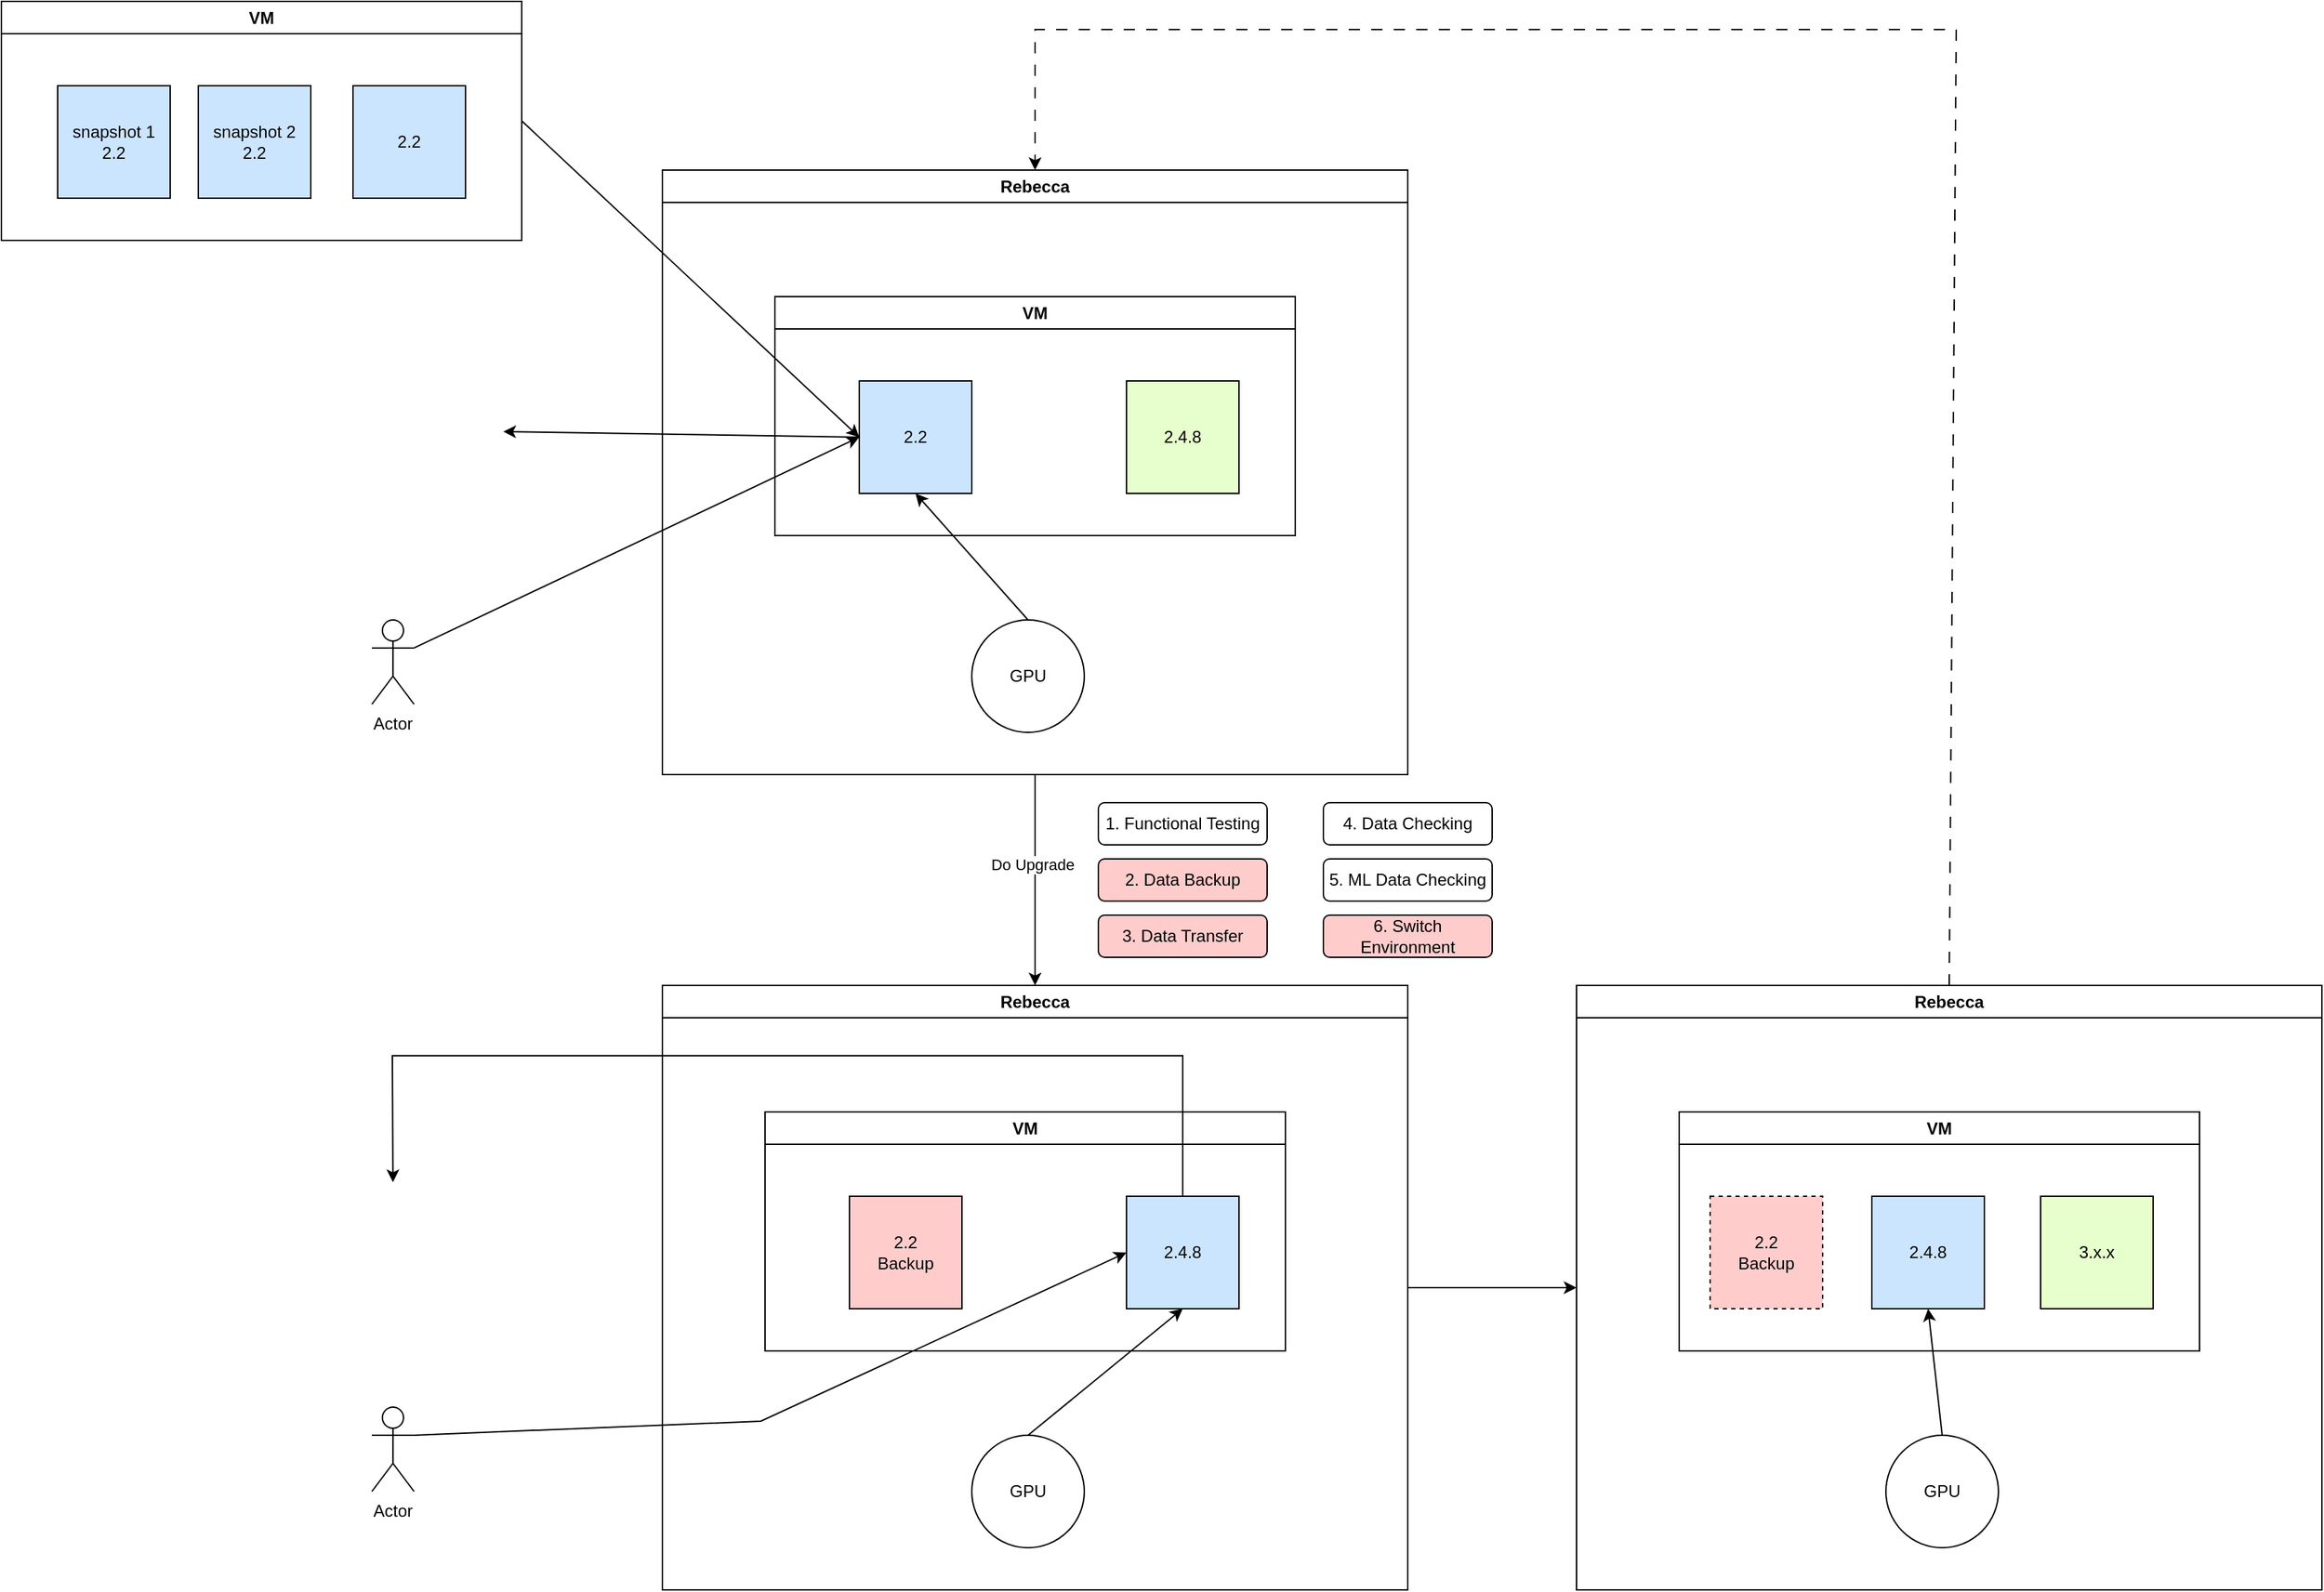 <mxfile version="21.3.5" type="github">
  <diagram name="Page-1" id="Uf6m5s5soV7Gj-OxLGIB">
    <mxGraphModel dx="2286" dy="847" grid="1" gridSize="10" guides="1" tooltips="1" connect="1" arrows="1" fold="1" page="1" pageScale="1" pageWidth="850" pageHeight="1100" math="0" shadow="0">
      <root>
        <mxCell id="0" />
        <mxCell id="1" parent="0" />
        <mxCell id="lHTlmMKO7MYDzkG5uPYg-1" value="2.2" style="whiteSpace=wrap;html=1;aspect=fixed;fillColor=#CCE5FF;" vertex="1" parent="1">
          <mxGeometry x="380" y="330" width="80" height="80" as="geometry" />
        </mxCell>
        <mxCell id="lHTlmMKO7MYDzkG5uPYg-4" value="VM" style="swimlane;whiteSpace=wrap;html=1;" vertex="1" parent="1">
          <mxGeometry x="320" y="270" width="370" height="170" as="geometry" />
        </mxCell>
        <mxCell id="lHTlmMKO7MYDzkG5uPYg-5" value="Rebecca" style="swimlane;whiteSpace=wrap;html=1;" vertex="1" parent="1">
          <mxGeometry x="240" y="180" width="530" height="430" as="geometry" />
        </mxCell>
        <mxCell id="lHTlmMKO7MYDzkG5uPYg-6" value="GPU" style="ellipse;whiteSpace=wrap;html=1;aspect=fixed;" vertex="1" parent="lHTlmMKO7MYDzkG5uPYg-5">
          <mxGeometry x="220" y="320" width="80" height="80" as="geometry" />
        </mxCell>
        <mxCell id="lHTlmMKO7MYDzkG5uPYg-2" value="2.4.8" style="whiteSpace=wrap;html=1;aspect=fixed;fillColor=#E6FFCC;" vertex="1" parent="lHTlmMKO7MYDzkG5uPYg-5">
          <mxGeometry x="330" y="150" width="80" height="80" as="geometry" />
        </mxCell>
        <mxCell id="lHTlmMKO7MYDzkG5uPYg-7" value="" style="endArrow=classic;html=1;rounded=0;exitX=0.5;exitY=0;exitDx=0;exitDy=0;entryX=0.5;entryY=1;entryDx=0;entryDy=0;" edge="1" parent="1" source="lHTlmMKO7MYDzkG5uPYg-6" target="lHTlmMKO7MYDzkG5uPYg-1">
          <mxGeometry width="50" height="50" relative="1" as="geometry">
            <mxPoint x="400" y="400" as="sourcePoint" />
            <mxPoint x="450" y="350" as="targetPoint" />
          </mxGeometry>
        </mxCell>
        <mxCell id="lHTlmMKO7MYDzkG5uPYg-13" value="" style="shape=image;verticalLabelPosition=bottom;labelBackgroundColor=default;verticalAlign=top;aspect=fixed;imageAspect=0;image=https://www.clipartmax.com/png/middle/195-1955765_amazon-web-services-s3-aws-amazon-web-services.png;" vertex="1" parent="1">
          <mxGeometry x="-10" y="330" width="136.83" height="72" as="geometry" />
        </mxCell>
        <mxCell id="lHTlmMKO7MYDzkG5uPYg-14" value="" style="endArrow=classic;html=1;rounded=0;exitX=0;exitY=0.5;exitDx=0;exitDy=0;entryX=1;entryY=0.5;entryDx=0;entryDy=0;" edge="1" parent="1" source="lHTlmMKO7MYDzkG5uPYg-1" target="lHTlmMKO7MYDzkG5uPYg-13">
          <mxGeometry width="50" height="50" relative="1" as="geometry">
            <mxPoint x="510" y="280" as="sourcePoint" />
            <mxPoint x="560" y="230" as="targetPoint" />
          </mxGeometry>
        </mxCell>
        <mxCell id="lHTlmMKO7MYDzkG5uPYg-21" value="2.2&lt;br&gt;Backup" style="whiteSpace=wrap;html=1;aspect=fixed;fillColor=#FFCCCC;" vertex="1" parent="1">
          <mxGeometry x="373" y="910" width="80" height="80" as="geometry" />
        </mxCell>
        <mxCell id="lHTlmMKO7MYDzkG5uPYg-22" value="VM" style="swimlane;whiteSpace=wrap;html=1;" vertex="1" parent="1">
          <mxGeometry x="313" y="850" width="370" height="170" as="geometry" />
        </mxCell>
        <mxCell id="lHTlmMKO7MYDzkG5uPYg-23" value="Rebecca" style="swimlane;whiteSpace=wrap;html=1;" vertex="1" parent="1">
          <mxGeometry x="240" y="760" width="530" height="430" as="geometry" />
        </mxCell>
        <mxCell id="lHTlmMKO7MYDzkG5uPYg-24" value="GPU" style="ellipse;whiteSpace=wrap;html=1;aspect=fixed;" vertex="1" parent="lHTlmMKO7MYDzkG5uPYg-23">
          <mxGeometry x="220" y="320" width="80" height="80" as="geometry" />
        </mxCell>
        <mxCell id="lHTlmMKO7MYDzkG5uPYg-25" value="2.4.8" style="whiteSpace=wrap;html=1;aspect=fixed;fillColor=#CCE5FF;" vertex="1" parent="lHTlmMKO7MYDzkG5uPYg-23">
          <mxGeometry x="330" y="150" width="80" height="80" as="geometry" />
        </mxCell>
        <mxCell id="lHTlmMKO7MYDzkG5uPYg-26" value="" style="endArrow=classic;html=1;rounded=0;exitX=0.5;exitY=0;exitDx=0;exitDy=0;entryX=0.5;entryY=1;entryDx=0;entryDy=0;" edge="1" parent="lHTlmMKO7MYDzkG5uPYg-23" source="lHTlmMKO7MYDzkG5uPYg-24" target="lHTlmMKO7MYDzkG5uPYg-25">
          <mxGeometry width="50" height="50" relative="1" as="geometry">
            <mxPoint x="153" y="220" as="sourcePoint" />
            <mxPoint x="203" y="170" as="targetPoint" />
          </mxGeometry>
        </mxCell>
        <mxCell id="lHTlmMKO7MYDzkG5uPYg-28" value="" style="shape=image;verticalLabelPosition=bottom;labelBackgroundColor=default;verticalAlign=top;aspect=fixed;imageAspect=0;image=https://www.clipartmax.com/png/middle/195-1955765_amazon-web-services-s3-aws-amazon-web-services.png;" vertex="1" parent="1">
          <mxGeometry x="-20" y="900" width="136.83" height="72" as="geometry" />
        </mxCell>
        <mxCell id="lHTlmMKO7MYDzkG5uPYg-29" value="" style="endArrow=classic;html=1;rounded=0;exitX=0.5;exitY=1;exitDx=0;exitDy=0;entryX=0.5;entryY=0;entryDx=0;entryDy=0;" edge="1" parent="1" source="lHTlmMKO7MYDzkG5uPYg-5" target="lHTlmMKO7MYDzkG5uPYg-23">
          <mxGeometry width="50" height="50" relative="1" as="geometry">
            <mxPoint x="510" y="700" as="sourcePoint" />
            <mxPoint x="560" y="650" as="targetPoint" />
          </mxGeometry>
        </mxCell>
        <mxCell id="lHTlmMKO7MYDzkG5uPYg-30" value="Do Upgrade" style="edgeLabel;html=1;align=center;verticalAlign=middle;resizable=0;points=[];" vertex="1" connectable="0" parent="lHTlmMKO7MYDzkG5uPYg-29">
          <mxGeometry x="-0.151" y="-2" relative="1" as="geometry">
            <mxPoint as="offset" />
          </mxGeometry>
        </mxCell>
        <mxCell id="lHTlmMKO7MYDzkG5uPYg-32" value="" style="endArrow=classic;html=1;rounded=0;exitX=0.5;exitY=0;exitDx=0;exitDy=0;entryX=0.5;entryY=0;entryDx=0;entryDy=0;" edge="1" parent="1" source="lHTlmMKO7MYDzkG5uPYg-25" target="lHTlmMKO7MYDzkG5uPYg-28">
          <mxGeometry width="50" height="50" relative="1" as="geometry">
            <mxPoint x="130" y="950" as="sourcePoint" />
            <mxPoint x="117" y="930" as="targetPoint" />
            <Array as="points">
              <mxPoint x="610" y="810" />
              <mxPoint x="48" y="810" />
            </Array>
          </mxGeometry>
        </mxCell>
        <mxCell id="lHTlmMKO7MYDzkG5uPYg-43" value="VM" style="swimlane;whiteSpace=wrap;html=1;" vertex="1" parent="1">
          <mxGeometry x="963" y="850" width="370" height="170" as="geometry" />
        </mxCell>
        <mxCell id="lHTlmMKO7MYDzkG5uPYg-44" value="Rebecca" style="swimlane;whiteSpace=wrap;html=1;" vertex="1" parent="1">
          <mxGeometry x="890" y="760" width="530" height="430" as="geometry" />
        </mxCell>
        <mxCell id="lHTlmMKO7MYDzkG5uPYg-45" value="GPU" style="ellipse;whiteSpace=wrap;html=1;aspect=fixed;" vertex="1" parent="lHTlmMKO7MYDzkG5uPYg-44">
          <mxGeometry x="220" y="320" width="80" height="80" as="geometry" />
        </mxCell>
        <mxCell id="lHTlmMKO7MYDzkG5uPYg-46" value="2.4.8" style="whiteSpace=wrap;html=1;aspect=fixed;fillColor=#CCE5FF;" vertex="1" parent="lHTlmMKO7MYDzkG5uPYg-44">
          <mxGeometry x="210" y="150" width="80" height="80" as="geometry" />
        </mxCell>
        <mxCell id="lHTlmMKO7MYDzkG5uPYg-47" value="" style="endArrow=classic;html=1;rounded=0;exitX=0.5;exitY=0;exitDx=0;exitDy=0;entryX=0.5;entryY=1;entryDx=0;entryDy=0;" edge="1" parent="lHTlmMKO7MYDzkG5uPYg-44" source="lHTlmMKO7MYDzkG5uPYg-45" target="lHTlmMKO7MYDzkG5uPYg-46">
          <mxGeometry width="50" height="50" relative="1" as="geometry">
            <mxPoint x="153" y="220" as="sourcePoint" />
            <mxPoint x="203" y="170" as="targetPoint" />
          </mxGeometry>
        </mxCell>
        <mxCell id="lHTlmMKO7MYDzkG5uPYg-42" value="2.2&lt;br&gt;Backup" style="whiteSpace=wrap;html=1;aspect=fixed;fillColor=#FFCCCC;dashed=1;" vertex="1" parent="lHTlmMKO7MYDzkG5uPYg-44">
          <mxGeometry x="95" y="150" width="80" height="80" as="geometry" />
        </mxCell>
        <mxCell id="lHTlmMKO7MYDzkG5uPYg-49" value="3.x.x" style="whiteSpace=wrap;html=1;aspect=fixed;fillColor=#E6FFCC;" vertex="1" parent="lHTlmMKO7MYDzkG5uPYg-44">
          <mxGeometry x="330" y="150" width="80" height="80" as="geometry" />
        </mxCell>
        <mxCell id="lHTlmMKO7MYDzkG5uPYg-50" value="" style="endArrow=classic;html=1;rounded=0;exitX=1;exitY=0.5;exitDx=0;exitDy=0;entryX=0;entryY=0.5;entryDx=0;entryDy=0;" edge="1" parent="1" source="lHTlmMKO7MYDzkG5uPYg-23" target="lHTlmMKO7MYDzkG5uPYg-44">
          <mxGeometry width="50" height="50" relative="1" as="geometry">
            <mxPoint x="920" y="900" as="sourcePoint" />
            <mxPoint x="970" y="850" as="targetPoint" />
          </mxGeometry>
        </mxCell>
        <mxCell id="lHTlmMKO7MYDzkG5uPYg-52" value="" style="endArrow=classic;html=1;rounded=0;exitX=0.5;exitY=0;exitDx=0;exitDy=0;entryX=0.5;entryY=0;entryDx=0;entryDy=0;dashed=1;dashPattern=8 8;" edge="1" parent="1" source="lHTlmMKO7MYDzkG5uPYg-44" target="lHTlmMKO7MYDzkG5uPYg-5">
          <mxGeometry width="50" height="50" relative="1" as="geometry">
            <mxPoint x="920" y="640" as="sourcePoint" />
            <mxPoint x="690" y="10" as="targetPoint" />
            <Array as="points">
              <mxPoint x="1160" y="80" />
              <mxPoint x="505" y="80" />
            </Array>
          </mxGeometry>
        </mxCell>
        <mxCell id="lHTlmMKO7MYDzkG5uPYg-55" value="VM" style="swimlane;whiteSpace=wrap;html=1;" vertex="1" parent="1">
          <mxGeometry x="-230" y="60" width="370" height="170" as="geometry" />
        </mxCell>
        <mxCell id="lHTlmMKO7MYDzkG5uPYg-56" value="snapshot 2&lt;br&gt;2.2" style="whiteSpace=wrap;html=1;aspect=fixed;fillColor=#CCE5FF;" vertex="1" parent="lHTlmMKO7MYDzkG5uPYg-55">
          <mxGeometry x="140" y="60" width="80" height="80" as="geometry" />
        </mxCell>
        <mxCell id="lHTlmMKO7MYDzkG5uPYg-57" value="2.2" style="whiteSpace=wrap;html=1;aspect=fixed;fillColor=#CCE5FF;" vertex="1" parent="lHTlmMKO7MYDzkG5uPYg-55">
          <mxGeometry x="250" y="60" width="80" height="80" as="geometry" />
        </mxCell>
        <mxCell id="lHTlmMKO7MYDzkG5uPYg-54" value="snapshot 1&lt;br&gt;2.2" style="whiteSpace=wrap;html=1;aspect=fixed;fillColor=#CCE5FF;" vertex="1" parent="lHTlmMKO7MYDzkG5uPYg-55">
          <mxGeometry x="40" y="60" width="80" height="80" as="geometry" />
        </mxCell>
        <mxCell id="lHTlmMKO7MYDzkG5uPYg-58" value="" style="endArrow=classic;html=1;rounded=0;entryX=0;entryY=0.5;entryDx=0;entryDy=0;exitX=1;exitY=0.5;exitDx=0;exitDy=0;" edge="1" parent="1" source="lHTlmMKO7MYDzkG5uPYg-55" target="lHTlmMKO7MYDzkG5uPYg-1">
          <mxGeometry width="50" height="50" relative="1" as="geometry">
            <mxPoint x="60" y="140" as="sourcePoint" />
            <mxPoint x="660" y="380" as="targetPoint" />
          </mxGeometry>
        </mxCell>
        <mxCell id="lHTlmMKO7MYDzkG5uPYg-60" value="Actor" style="shape=umlActor;verticalLabelPosition=bottom;verticalAlign=top;html=1;outlineConnect=0;" vertex="1" parent="1">
          <mxGeometry x="33.42" y="500" width="30" height="60" as="geometry" />
        </mxCell>
        <mxCell id="lHTlmMKO7MYDzkG5uPYg-62" value="" style="endArrow=classic;html=1;rounded=0;exitX=1;exitY=0.333;exitDx=0;exitDy=0;exitPerimeter=0;entryX=0;entryY=0.5;entryDx=0;entryDy=0;" edge="1" parent="1" source="lHTlmMKO7MYDzkG5uPYg-60" target="lHTlmMKO7MYDzkG5uPYg-1">
          <mxGeometry width="50" height="50" relative="1" as="geometry">
            <mxPoint x="720" y="590" as="sourcePoint" />
            <mxPoint x="770" y="540" as="targetPoint" />
          </mxGeometry>
        </mxCell>
        <mxCell id="lHTlmMKO7MYDzkG5uPYg-63" value="Actor" style="shape=umlActor;verticalLabelPosition=bottom;verticalAlign=top;html=1;outlineConnect=0;" vertex="1" parent="1">
          <mxGeometry x="33.42" y="1060" width="30" height="60" as="geometry" />
        </mxCell>
        <mxCell id="lHTlmMKO7MYDzkG5uPYg-64" value="" style="endArrow=classic;html=1;rounded=0;exitX=1;exitY=0.333;exitDx=0;exitDy=0;exitPerimeter=0;entryX=0;entryY=0.5;entryDx=0;entryDy=0;" edge="1" parent="1" source="lHTlmMKO7MYDzkG5uPYg-63" target="lHTlmMKO7MYDzkG5uPYg-25">
          <mxGeometry width="50" height="50" relative="1" as="geometry">
            <mxPoint x="720" y="1150" as="sourcePoint" />
            <mxPoint x="380" y="930" as="targetPoint" />
            <Array as="points">
              <mxPoint x="310" y="1070" />
            </Array>
          </mxGeometry>
        </mxCell>
        <mxCell id="lHTlmMKO7MYDzkG5uPYg-67" value="1. Functional Testing" style="rounded=1;whiteSpace=wrap;html=1;" vertex="1" parent="1">
          <mxGeometry x="550" y="630" width="120" height="30" as="geometry" />
        </mxCell>
        <mxCell id="lHTlmMKO7MYDzkG5uPYg-70" value="2. Data Backup" style="rounded=1;whiteSpace=wrap;html=1;fillColor=#FFCCCC;" vertex="1" parent="1">
          <mxGeometry x="550" y="670" width="120" height="30" as="geometry" />
        </mxCell>
        <mxCell id="lHTlmMKO7MYDzkG5uPYg-71" value="3. Data Transfer" style="rounded=1;whiteSpace=wrap;html=1;fillColor=#FFCCCC;" vertex="1" parent="1">
          <mxGeometry x="550" y="710" width="120" height="30" as="geometry" />
        </mxCell>
        <mxCell id="lHTlmMKO7MYDzkG5uPYg-72" value="4. Data Checking" style="rounded=1;whiteSpace=wrap;html=1;" vertex="1" parent="1">
          <mxGeometry x="710" y="630" width="120" height="30" as="geometry" />
        </mxCell>
        <mxCell id="lHTlmMKO7MYDzkG5uPYg-73" value="6. Switch Environment" style="rounded=1;whiteSpace=wrap;html=1;fillColor=#FFCCCC;" vertex="1" parent="1">
          <mxGeometry x="710" y="710" width="120" height="30" as="geometry" />
        </mxCell>
        <mxCell id="lHTlmMKO7MYDzkG5uPYg-74" value="5. ML Data Checking" style="rounded=1;whiteSpace=wrap;html=1;" vertex="1" parent="1">
          <mxGeometry x="710" y="670" width="120" height="30" as="geometry" />
        </mxCell>
      </root>
    </mxGraphModel>
  </diagram>
</mxfile>

